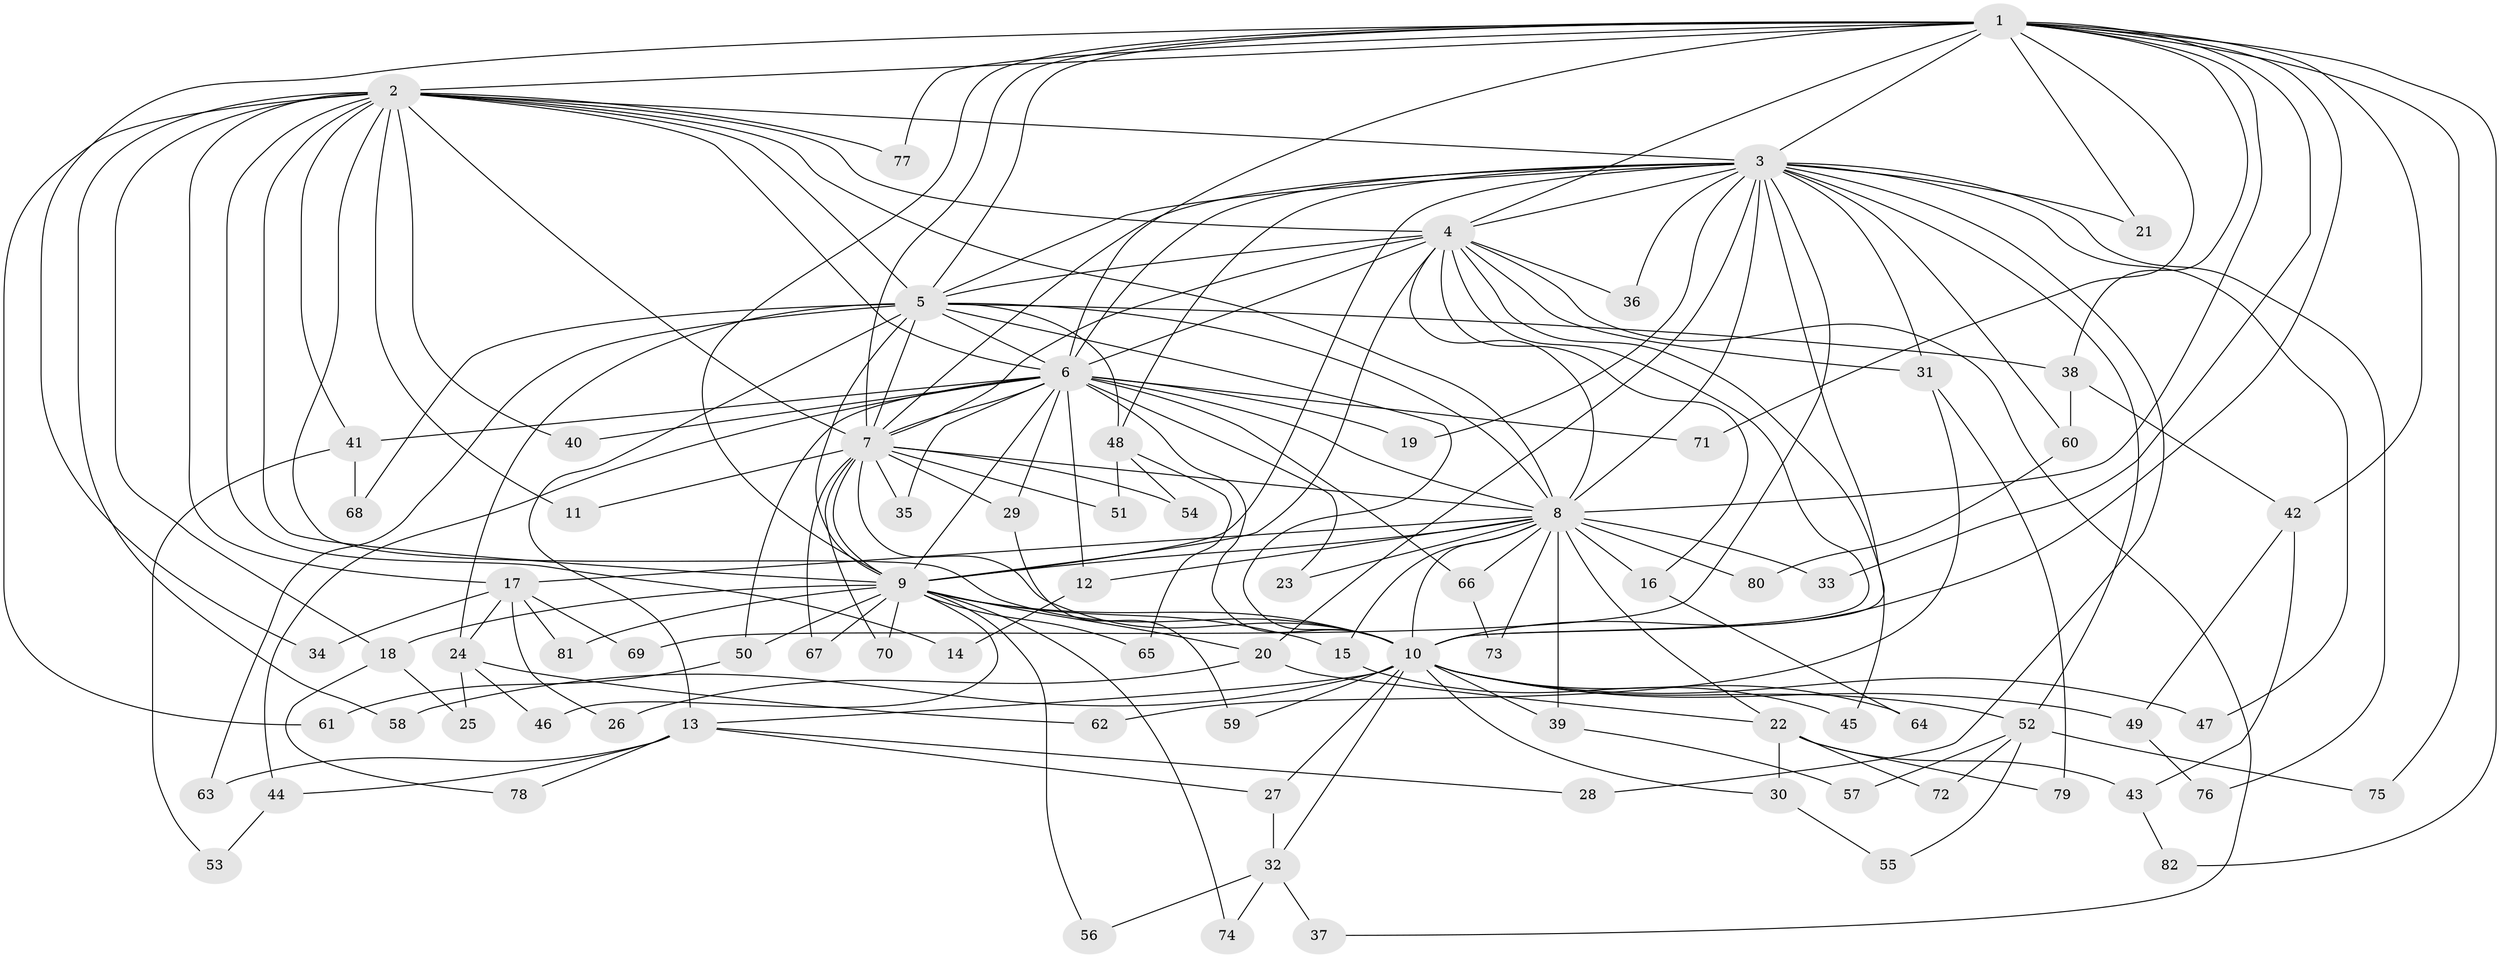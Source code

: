 // coarse degree distribution, {19: 0.041666666666666664, 11: 0.041666666666666664, 10: 0.08333333333333333, 13: 0.041666666666666664, 9: 0.041666666666666664, 2: 0.4166666666666667, 3: 0.16666666666666666, 5: 0.08333333333333333, 6: 0.041666666666666664, 4: 0.041666666666666664}
// Generated by graph-tools (version 1.1) at 2025/17/03/04/25 18:17:26]
// undirected, 82 vertices, 189 edges
graph export_dot {
graph [start="1"]
  node [color=gray90,style=filled];
  1;
  2;
  3;
  4;
  5;
  6;
  7;
  8;
  9;
  10;
  11;
  12;
  13;
  14;
  15;
  16;
  17;
  18;
  19;
  20;
  21;
  22;
  23;
  24;
  25;
  26;
  27;
  28;
  29;
  30;
  31;
  32;
  33;
  34;
  35;
  36;
  37;
  38;
  39;
  40;
  41;
  42;
  43;
  44;
  45;
  46;
  47;
  48;
  49;
  50;
  51;
  52;
  53;
  54;
  55;
  56;
  57;
  58;
  59;
  60;
  61;
  62;
  63;
  64;
  65;
  66;
  67;
  68;
  69;
  70;
  71;
  72;
  73;
  74;
  75;
  76;
  77;
  78;
  79;
  80;
  81;
  82;
  1 -- 2;
  1 -- 3;
  1 -- 4;
  1 -- 5;
  1 -- 6;
  1 -- 7;
  1 -- 8;
  1 -- 9;
  1 -- 10;
  1 -- 21;
  1 -- 33;
  1 -- 34;
  1 -- 38;
  1 -- 42;
  1 -- 71;
  1 -- 75;
  1 -- 77;
  1 -- 82;
  2 -- 3;
  2 -- 4;
  2 -- 5;
  2 -- 6;
  2 -- 7;
  2 -- 8;
  2 -- 9;
  2 -- 10;
  2 -- 11;
  2 -- 14;
  2 -- 17;
  2 -- 18;
  2 -- 40;
  2 -- 41;
  2 -- 58;
  2 -- 61;
  2 -- 77;
  3 -- 4;
  3 -- 5;
  3 -- 6;
  3 -- 7;
  3 -- 8;
  3 -- 9;
  3 -- 10;
  3 -- 19;
  3 -- 20;
  3 -- 21;
  3 -- 28;
  3 -- 31;
  3 -- 36;
  3 -- 47;
  3 -- 48;
  3 -- 52;
  3 -- 60;
  3 -- 69;
  3 -- 76;
  4 -- 5;
  4 -- 6;
  4 -- 7;
  4 -- 8;
  4 -- 9;
  4 -- 10;
  4 -- 16;
  4 -- 31;
  4 -- 36;
  4 -- 37;
  4 -- 45;
  5 -- 6;
  5 -- 7;
  5 -- 8;
  5 -- 9;
  5 -- 10;
  5 -- 13;
  5 -- 24;
  5 -- 38;
  5 -- 48;
  5 -- 63;
  5 -- 68;
  6 -- 7;
  6 -- 8;
  6 -- 9;
  6 -- 10;
  6 -- 12;
  6 -- 19;
  6 -- 23;
  6 -- 29;
  6 -- 35;
  6 -- 40;
  6 -- 41;
  6 -- 44;
  6 -- 50;
  6 -- 66;
  6 -- 71;
  7 -- 8;
  7 -- 9;
  7 -- 10;
  7 -- 11;
  7 -- 29;
  7 -- 35;
  7 -- 51;
  7 -- 54;
  7 -- 67;
  7 -- 70;
  8 -- 9;
  8 -- 10;
  8 -- 12;
  8 -- 15;
  8 -- 16;
  8 -- 17;
  8 -- 22;
  8 -- 23;
  8 -- 33;
  8 -- 39;
  8 -- 66;
  8 -- 73;
  8 -- 80;
  9 -- 10;
  9 -- 15;
  9 -- 18;
  9 -- 20;
  9 -- 46;
  9 -- 50;
  9 -- 56;
  9 -- 65;
  9 -- 67;
  9 -- 70;
  9 -- 74;
  9 -- 81;
  10 -- 13;
  10 -- 27;
  10 -- 30;
  10 -- 32;
  10 -- 39;
  10 -- 47;
  10 -- 49;
  10 -- 52;
  10 -- 58;
  10 -- 59;
  10 -- 64;
  12 -- 14;
  13 -- 27;
  13 -- 28;
  13 -- 44;
  13 -- 63;
  13 -- 78;
  15 -- 45;
  16 -- 64;
  17 -- 24;
  17 -- 26;
  17 -- 34;
  17 -- 69;
  17 -- 81;
  18 -- 25;
  18 -- 78;
  20 -- 22;
  20 -- 26;
  22 -- 30;
  22 -- 43;
  22 -- 72;
  22 -- 79;
  24 -- 25;
  24 -- 46;
  24 -- 62;
  27 -- 32;
  29 -- 59;
  30 -- 55;
  31 -- 62;
  31 -- 79;
  32 -- 37;
  32 -- 56;
  32 -- 74;
  38 -- 42;
  38 -- 60;
  39 -- 57;
  41 -- 53;
  41 -- 68;
  42 -- 43;
  42 -- 49;
  43 -- 82;
  44 -- 53;
  48 -- 51;
  48 -- 54;
  48 -- 65;
  49 -- 76;
  50 -- 61;
  52 -- 55;
  52 -- 57;
  52 -- 72;
  52 -- 75;
  60 -- 80;
  66 -- 73;
}
